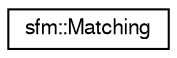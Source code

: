 digraph "Graphical Class Hierarchy"
{
  edge [fontname="FreeSans",fontsize="10",labelfontname="FreeSans",labelfontsize="10"];
  node [fontname="FreeSans",fontsize="10",shape=record];
  rankdir="LR";
  Node0 [label="sfm::Matching",height=0.2,width=0.4,color="black", fillcolor="white", style="filled",URL="$classsfm_1_1_matching.html"];
}
